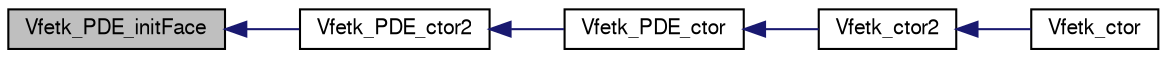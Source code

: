 digraph "Vfetk_PDE_initFace"
{
  edge [fontname="FreeSans",fontsize="10",labelfontname="FreeSans",labelfontsize="10"];
  node [fontname="FreeSans",fontsize="10",shape=record];
  rankdir="LR";
  Node1 [label="Vfetk_PDE_initFace",height=0.2,width=0.4,color="black", fillcolor="grey75", style="filled" fontcolor="black"];
  Node1 -> Node2 [dir="back",color="midnightblue",fontsize="10",style="solid",fontname="FreeSans"];
  Node2 [label="Vfetk_PDE_ctor2",height=0.2,width=0.4,color="black", fillcolor="white", style="filled",URL="$group___vfetk.html#gaa47ea995b8a873edd0ef62ee393e0eae",tooltip="Intializes the FEtk PDE object."];
  Node2 -> Node3 [dir="back",color="midnightblue",fontsize="10",style="solid",fontname="FreeSans"];
  Node3 [label="Vfetk_PDE_ctor",height=0.2,width=0.4,color="black", fillcolor="white", style="filled",URL="$group___vfetk.html#ga63b0d446f4d52dff8c7eb68f7f47eb45",tooltip="Constructs the FEtk PDE object."];
  Node3 -> Node4 [dir="back",color="midnightblue",fontsize="10",style="solid",fontname="FreeSans"];
  Node4 [label="Vfetk_ctor2",height=0.2,width=0.4,color="black", fillcolor="white", style="filled",URL="$group___vfetk.html#gabc68994e0bb0bdc828252a8c90e422a0",tooltip="FORTRAN stub constructor for Vfetk object."];
  Node4 -> Node5 [dir="back",color="midnightblue",fontsize="10",style="solid",fontname="FreeSans"];
  Node5 [label="Vfetk_ctor",height=0.2,width=0.4,color="black", fillcolor="white", style="filled",URL="$group___vfetk.html#ga18cb8270f03b5893108de2ff714386e0",tooltip="Constructor for Vfetk object."];
}
